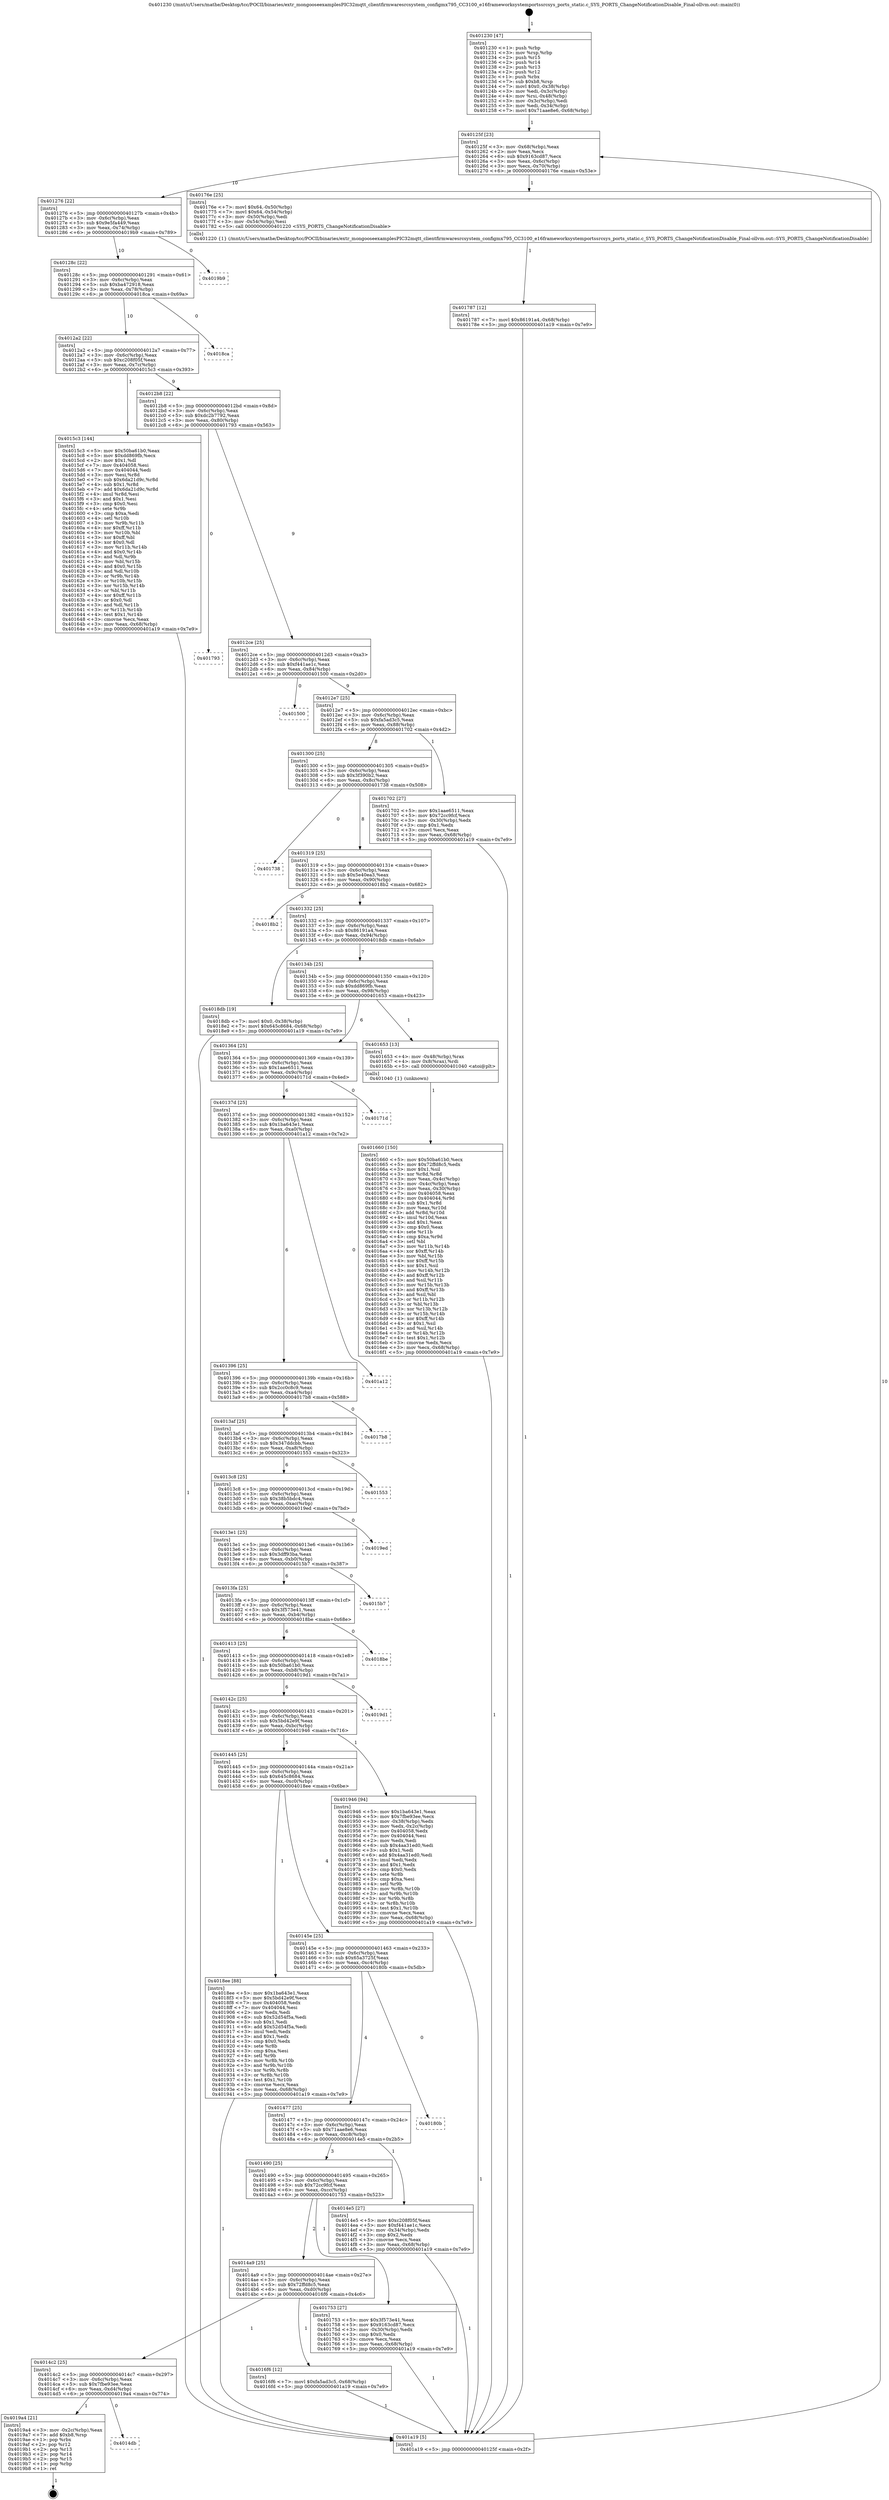 digraph "0x401230" {
  label = "0x401230 (/mnt/c/Users/mathe/Desktop/tcc/POCII/binaries/extr_mongooseexamplesPIC32mqtt_clientfirmwaresrcsystem_configmx795_CC3100_e16frameworksystemportssrcsys_ports_static.c_SYS_PORTS_ChangeNotificationDisable_Final-ollvm.out::main(0))"
  labelloc = "t"
  node[shape=record]

  Entry [label="",width=0.3,height=0.3,shape=circle,fillcolor=black,style=filled]
  "0x40125f" [label="{
     0x40125f [23]\l
     | [instrs]\l
     &nbsp;&nbsp;0x40125f \<+3\>: mov -0x68(%rbp),%eax\l
     &nbsp;&nbsp;0x401262 \<+2\>: mov %eax,%ecx\l
     &nbsp;&nbsp;0x401264 \<+6\>: sub $0x9163cd87,%ecx\l
     &nbsp;&nbsp;0x40126a \<+3\>: mov %eax,-0x6c(%rbp)\l
     &nbsp;&nbsp;0x40126d \<+3\>: mov %ecx,-0x70(%rbp)\l
     &nbsp;&nbsp;0x401270 \<+6\>: je 000000000040176e \<main+0x53e\>\l
  }"]
  "0x40176e" [label="{
     0x40176e [25]\l
     | [instrs]\l
     &nbsp;&nbsp;0x40176e \<+7\>: movl $0x64,-0x50(%rbp)\l
     &nbsp;&nbsp;0x401775 \<+7\>: movl $0x64,-0x54(%rbp)\l
     &nbsp;&nbsp;0x40177c \<+3\>: mov -0x50(%rbp),%edi\l
     &nbsp;&nbsp;0x40177f \<+3\>: mov -0x54(%rbp),%esi\l
     &nbsp;&nbsp;0x401782 \<+5\>: call 0000000000401220 \<SYS_PORTS_ChangeNotificationDisable\>\l
     | [calls]\l
     &nbsp;&nbsp;0x401220 \{1\} (/mnt/c/Users/mathe/Desktop/tcc/POCII/binaries/extr_mongooseexamplesPIC32mqtt_clientfirmwaresrcsystem_configmx795_CC3100_e16frameworksystemportssrcsys_ports_static.c_SYS_PORTS_ChangeNotificationDisable_Final-ollvm.out::SYS_PORTS_ChangeNotificationDisable)\l
  }"]
  "0x401276" [label="{
     0x401276 [22]\l
     | [instrs]\l
     &nbsp;&nbsp;0x401276 \<+5\>: jmp 000000000040127b \<main+0x4b\>\l
     &nbsp;&nbsp;0x40127b \<+3\>: mov -0x6c(%rbp),%eax\l
     &nbsp;&nbsp;0x40127e \<+5\>: sub $0x9e5fa449,%eax\l
     &nbsp;&nbsp;0x401283 \<+3\>: mov %eax,-0x74(%rbp)\l
     &nbsp;&nbsp;0x401286 \<+6\>: je 00000000004019b9 \<main+0x789\>\l
  }"]
  Exit [label="",width=0.3,height=0.3,shape=circle,fillcolor=black,style=filled,peripheries=2]
  "0x4019b9" [label="{
     0x4019b9\l
  }", style=dashed]
  "0x40128c" [label="{
     0x40128c [22]\l
     | [instrs]\l
     &nbsp;&nbsp;0x40128c \<+5\>: jmp 0000000000401291 \<main+0x61\>\l
     &nbsp;&nbsp;0x401291 \<+3\>: mov -0x6c(%rbp),%eax\l
     &nbsp;&nbsp;0x401294 \<+5\>: sub $0xba472918,%eax\l
     &nbsp;&nbsp;0x401299 \<+3\>: mov %eax,-0x78(%rbp)\l
     &nbsp;&nbsp;0x40129c \<+6\>: je 00000000004018ca \<main+0x69a\>\l
  }"]
  "0x4014db" [label="{
     0x4014db\l
  }", style=dashed]
  "0x4018ca" [label="{
     0x4018ca\l
  }", style=dashed]
  "0x4012a2" [label="{
     0x4012a2 [22]\l
     | [instrs]\l
     &nbsp;&nbsp;0x4012a2 \<+5\>: jmp 00000000004012a7 \<main+0x77\>\l
     &nbsp;&nbsp;0x4012a7 \<+3\>: mov -0x6c(%rbp),%eax\l
     &nbsp;&nbsp;0x4012aa \<+5\>: sub $0xc208f05f,%eax\l
     &nbsp;&nbsp;0x4012af \<+3\>: mov %eax,-0x7c(%rbp)\l
     &nbsp;&nbsp;0x4012b2 \<+6\>: je 00000000004015c3 \<main+0x393\>\l
  }"]
  "0x4019a4" [label="{
     0x4019a4 [21]\l
     | [instrs]\l
     &nbsp;&nbsp;0x4019a4 \<+3\>: mov -0x2c(%rbp),%eax\l
     &nbsp;&nbsp;0x4019a7 \<+7\>: add $0xb8,%rsp\l
     &nbsp;&nbsp;0x4019ae \<+1\>: pop %rbx\l
     &nbsp;&nbsp;0x4019af \<+2\>: pop %r12\l
     &nbsp;&nbsp;0x4019b1 \<+2\>: pop %r13\l
     &nbsp;&nbsp;0x4019b3 \<+2\>: pop %r14\l
     &nbsp;&nbsp;0x4019b5 \<+2\>: pop %r15\l
     &nbsp;&nbsp;0x4019b7 \<+1\>: pop %rbp\l
     &nbsp;&nbsp;0x4019b8 \<+1\>: ret\l
  }"]
  "0x4015c3" [label="{
     0x4015c3 [144]\l
     | [instrs]\l
     &nbsp;&nbsp;0x4015c3 \<+5\>: mov $0x50ba61b0,%eax\l
     &nbsp;&nbsp;0x4015c8 \<+5\>: mov $0xdd869fb,%ecx\l
     &nbsp;&nbsp;0x4015cd \<+2\>: mov $0x1,%dl\l
     &nbsp;&nbsp;0x4015cf \<+7\>: mov 0x404058,%esi\l
     &nbsp;&nbsp;0x4015d6 \<+7\>: mov 0x404044,%edi\l
     &nbsp;&nbsp;0x4015dd \<+3\>: mov %esi,%r8d\l
     &nbsp;&nbsp;0x4015e0 \<+7\>: sub $0x6da21d9c,%r8d\l
     &nbsp;&nbsp;0x4015e7 \<+4\>: sub $0x1,%r8d\l
     &nbsp;&nbsp;0x4015eb \<+7\>: add $0x6da21d9c,%r8d\l
     &nbsp;&nbsp;0x4015f2 \<+4\>: imul %r8d,%esi\l
     &nbsp;&nbsp;0x4015f6 \<+3\>: and $0x1,%esi\l
     &nbsp;&nbsp;0x4015f9 \<+3\>: cmp $0x0,%esi\l
     &nbsp;&nbsp;0x4015fc \<+4\>: sete %r9b\l
     &nbsp;&nbsp;0x401600 \<+3\>: cmp $0xa,%edi\l
     &nbsp;&nbsp;0x401603 \<+4\>: setl %r10b\l
     &nbsp;&nbsp;0x401607 \<+3\>: mov %r9b,%r11b\l
     &nbsp;&nbsp;0x40160a \<+4\>: xor $0xff,%r11b\l
     &nbsp;&nbsp;0x40160e \<+3\>: mov %r10b,%bl\l
     &nbsp;&nbsp;0x401611 \<+3\>: xor $0xff,%bl\l
     &nbsp;&nbsp;0x401614 \<+3\>: xor $0x0,%dl\l
     &nbsp;&nbsp;0x401617 \<+3\>: mov %r11b,%r14b\l
     &nbsp;&nbsp;0x40161a \<+4\>: and $0x0,%r14b\l
     &nbsp;&nbsp;0x40161e \<+3\>: and %dl,%r9b\l
     &nbsp;&nbsp;0x401621 \<+3\>: mov %bl,%r15b\l
     &nbsp;&nbsp;0x401624 \<+4\>: and $0x0,%r15b\l
     &nbsp;&nbsp;0x401628 \<+3\>: and %dl,%r10b\l
     &nbsp;&nbsp;0x40162b \<+3\>: or %r9b,%r14b\l
     &nbsp;&nbsp;0x40162e \<+3\>: or %r10b,%r15b\l
     &nbsp;&nbsp;0x401631 \<+3\>: xor %r15b,%r14b\l
     &nbsp;&nbsp;0x401634 \<+3\>: or %bl,%r11b\l
     &nbsp;&nbsp;0x401637 \<+4\>: xor $0xff,%r11b\l
     &nbsp;&nbsp;0x40163b \<+3\>: or $0x0,%dl\l
     &nbsp;&nbsp;0x40163e \<+3\>: and %dl,%r11b\l
     &nbsp;&nbsp;0x401641 \<+3\>: or %r11b,%r14b\l
     &nbsp;&nbsp;0x401644 \<+4\>: test $0x1,%r14b\l
     &nbsp;&nbsp;0x401648 \<+3\>: cmovne %ecx,%eax\l
     &nbsp;&nbsp;0x40164b \<+3\>: mov %eax,-0x68(%rbp)\l
     &nbsp;&nbsp;0x40164e \<+5\>: jmp 0000000000401a19 \<main+0x7e9\>\l
  }"]
  "0x4012b8" [label="{
     0x4012b8 [22]\l
     | [instrs]\l
     &nbsp;&nbsp;0x4012b8 \<+5\>: jmp 00000000004012bd \<main+0x8d\>\l
     &nbsp;&nbsp;0x4012bd \<+3\>: mov -0x6c(%rbp),%eax\l
     &nbsp;&nbsp;0x4012c0 \<+5\>: sub $0xdc2b7792,%eax\l
     &nbsp;&nbsp;0x4012c5 \<+3\>: mov %eax,-0x80(%rbp)\l
     &nbsp;&nbsp;0x4012c8 \<+6\>: je 0000000000401793 \<main+0x563\>\l
  }"]
  "0x401787" [label="{
     0x401787 [12]\l
     | [instrs]\l
     &nbsp;&nbsp;0x401787 \<+7\>: movl $0x86191a4,-0x68(%rbp)\l
     &nbsp;&nbsp;0x40178e \<+5\>: jmp 0000000000401a19 \<main+0x7e9\>\l
  }"]
  "0x401793" [label="{
     0x401793\l
  }", style=dashed]
  "0x4012ce" [label="{
     0x4012ce [25]\l
     | [instrs]\l
     &nbsp;&nbsp;0x4012ce \<+5\>: jmp 00000000004012d3 \<main+0xa3\>\l
     &nbsp;&nbsp;0x4012d3 \<+3\>: mov -0x6c(%rbp),%eax\l
     &nbsp;&nbsp;0x4012d6 \<+5\>: sub $0xf441ae1c,%eax\l
     &nbsp;&nbsp;0x4012db \<+6\>: mov %eax,-0x84(%rbp)\l
     &nbsp;&nbsp;0x4012e1 \<+6\>: je 0000000000401500 \<main+0x2d0\>\l
  }"]
  "0x4014c2" [label="{
     0x4014c2 [25]\l
     | [instrs]\l
     &nbsp;&nbsp;0x4014c2 \<+5\>: jmp 00000000004014c7 \<main+0x297\>\l
     &nbsp;&nbsp;0x4014c7 \<+3\>: mov -0x6c(%rbp),%eax\l
     &nbsp;&nbsp;0x4014ca \<+5\>: sub $0x7fbe93ee,%eax\l
     &nbsp;&nbsp;0x4014cf \<+6\>: mov %eax,-0xd4(%rbp)\l
     &nbsp;&nbsp;0x4014d5 \<+6\>: je 00000000004019a4 \<main+0x774\>\l
  }"]
  "0x401500" [label="{
     0x401500\l
  }", style=dashed]
  "0x4012e7" [label="{
     0x4012e7 [25]\l
     | [instrs]\l
     &nbsp;&nbsp;0x4012e7 \<+5\>: jmp 00000000004012ec \<main+0xbc\>\l
     &nbsp;&nbsp;0x4012ec \<+3\>: mov -0x6c(%rbp),%eax\l
     &nbsp;&nbsp;0x4012ef \<+5\>: sub $0xfa5ad3c5,%eax\l
     &nbsp;&nbsp;0x4012f4 \<+6\>: mov %eax,-0x88(%rbp)\l
     &nbsp;&nbsp;0x4012fa \<+6\>: je 0000000000401702 \<main+0x4d2\>\l
  }"]
  "0x4016f6" [label="{
     0x4016f6 [12]\l
     | [instrs]\l
     &nbsp;&nbsp;0x4016f6 \<+7\>: movl $0xfa5ad3c5,-0x68(%rbp)\l
     &nbsp;&nbsp;0x4016fd \<+5\>: jmp 0000000000401a19 \<main+0x7e9\>\l
  }"]
  "0x401702" [label="{
     0x401702 [27]\l
     | [instrs]\l
     &nbsp;&nbsp;0x401702 \<+5\>: mov $0x1aae6511,%eax\l
     &nbsp;&nbsp;0x401707 \<+5\>: mov $0x72cc9fcf,%ecx\l
     &nbsp;&nbsp;0x40170c \<+3\>: mov -0x30(%rbp),%edx\l
     &nbsp;&nbsp;0x40170f \<+3\>: cmp $0x1,%edx\l
     &nbsp;&nbsp;0x401712 \<+3\>: cmovl %ecx,%eax\l
     &nbsp;&nbsp;0x401715 \<+3\>: mov %eax,-0x68(%rbp)\l
     &nbsp;&nbsp;0x401718 \<+5\>: jmp 0000000000401a19 \<main+0x7e9\>\l
  }"]
  "0x401300" [label="{
     0x401300 [25]\l
     | [instrs]\l
     &nbsp;&nbsp;0x401300 \<+5\>: jmp 0000000000401305 \<main+0xd5\>\l
     &nbsp;&nbsp;0x401305 \<+3\>: mov -0x6c(%rbp),%eax\l
     &nbsp;&nbsp;0x401308 \<+5\>: sub $0x3f390b2,%eax\l
     &nbsp;&nbsp;0x40130d \<+6\>: mov %eax,-0x8c(%rbp)\l
     &nbsp;&nbsp;0x401313 \<+6\>: je 0000000000401738 \<main+0x508\>\l
  }"]
  "0x4014a9" [label="{
     0x4014a9 [25]\l
     | [instrs]\l
     &nbsp;&nbsp;0x4014a9 \<+5\>: jmp 00000000004014ae \<main+0x27e\>\l
     &nbsp;&nbsp;0x4014ae \<+3\>: mov -0x6c(%rbp),%eax\l
     &nbsp;&nbsp;0x4014b1 \<+5\>: sub $0x72ffd8c5,%eax\l
     &nbsp;&nbsp;0x4014b6 \<+6\>: mov %eax,-0xd0(%rbp)\l
     &nbsp;&nbsp;0x4014bc \<+6\>: je 00000000004016f6 \<main+0x4c6\>\l
  }"]
  "0x401738" [label="{
     0x401738\l
  }", style=dashed]
  "0x401319" [label="{
     0x401319 [25]\l
     | [instrs]\l
     &nbsp;&nbsp;0x401319 \<+5\>: jmp 000000000040131e \<main+0xee\>\l
     &nbsp;&nbsp;0x40131e \<+3\>: mov -0x6c(%rbp),%eax\l
     &nbsp;&nbsp;0x401321 \<+5\>: sub $0x5e40ea3,%eax\l
     &nbsp;&nbsp;0x401326 \<+6\>: mov %eax,-0x90(%rbp)\l
     &nbsp;&nbsp;0x40132c \<+6\>: je 00000000004018b2 \<main+0x682\>\l
  }"]
  "0x401753" [label="{
     0x401753 [27]\l
     | [instrs]\l
     &nbsp;&nbsp;0x401753 \<+5\>: mov $0x3f573e41,%eax\l
     &nbsp;&nbsp;0x401758 \<+5\>: mov $0x9163cd87,%ecx\l
     &nbsp;&nbsp;0x40175d \<+3\>: mov -0x30(%rbp),%edx\l
     &nbsp;&nbsp;0x401760 \<+3\>: cmp $0x0,%edx\l
     &nbsp;&nbsp;0x401763 \<+3\>: cmove %ecx,%eax\l
     &nbsp;&nbsp;0x401766 \<+3\>: mov %eax,-0x68(%rbp)\l
     &nbsp;&nbsp;0x401769 \<+5\>: jmp 0000000000401a19 \<main+0x7e9\>\l
  }"]
  "0x4018b2" [label="{
     0x4018b2\l
  }", style=dashed]
  "0x401332" [label="{
     0x401332 [25]\l
     | [instrs]\l
     &nbsp;&nbsp;0x401332 \<+5\>: jmp 0000000000401337 \<main+0x107\>\l
     &nbsp;&nbsp;0x401337 \<+3\>: mov -0x6c(%rbp),%eax\l
     &nbsp;&nbsp;0x40133a \<+5\>: sub $0x86191a4,%eax\l
     &nbsp;&nbsp;0x40133f \<+6\>: mov %eax,-0x94(%rbp)\l
     &nbsp;&nbsp;0x401345 \<+6\>: je 00000000004018db \<main+0x6ab\>\l
  }"]
  "0x401660" [label="{
     0x401660 [150]\l
     | [instrs]\l
     &nbsp;&nbsp;0x401660 \<+5\>: mov $0x50ba61b0,%ecx\l
     &nbsp;&nbsp;0x401665 \<+5\>: mov $0x72ffd8c5,%edx\l
     &nbsp;&nbsp;0x40166a \<+3\>: mov $0x1,%sil\l
     &nbsp;&nbsp;0x40166d \<+3\>: xor %r8d,%r8d\l
     &nbsp;&nbsp;0x401670 \<+3\>: mov %eax,-0x4c(%rbp)\l
     &nbsp;&nbsp;0x401673 \<+3\>: mov -0x4c(%rbp),%eax\l
     &nbsp;&nbsp;0x401676 \<+3\>: mov %eax,-0x30(%rbp)\l
     &nbsp;&nbsp;0x401679 \<+7\>: mov 0x404058,%eax\l
     &nbsp;&nbsp;0x401680 \<+8\>: mov 0x404044,%r9d\l
     &nbsp;&nbsp;0x401688 \<+4\>: sub $0x1,%r8d\l
     &nbsp;&nbsp;0x40168c \<+3\>: mov %eax,%r10d\l
     &nbsp;&nbsp;0x40168f \<+3\>: add %r8d,%r10d\l
     &nbsp;&nbsp;0x401692 \<+4\>: imul %r10d,%eax\l
     &nbsp;&nbsp;0x401696 \<+3\>: and $0x1,%eax\l
     &nbsp;&nbsp;0x401699 \<+3\>: cmp $0x0,%eax\l
     &nbsp;&nbsp;0x40169c \<+4\>: sete %r11b\l
     &nbsp;&nbsp;0x4016a0 \<+4\>: cmp $0xa,%r9d\l
     &nbsp;&nbsp;0x4016a4 \<+3\>: setl %bl\l
     &nbsp;&nbsp;0x4016a7 \<+3\>: mov %r11b,%r14b\l
     &nbsp;&nbsp;0x4016aa \<+4\>: xor $0xff,%r14b\l
     &nbsp;&nbsp;0x4016ae \<+3\>: mov %bl,%r15b\l
     &nbsp;&nbsp;0x4016b1 \<+4\>: xor $0xff,%r15b\l
     &nbsp;&nbsp;0x4016b5 \<+4\>: xor $0x1,%sil\l
     &nbsp;&nbsp;0x4016b9 \<+3\>: mov %r14b,%r12b\l
     &nbsp;&nbsp;0x4016bc \<+4\>: and $0xff,%r12b\l
     &nbsp;&nbsp;0x4016c0 \<+3\>: and %sil,%r11b\l
     &nbsp;&nbsp;0x4016c3 \<+3\>: mov %r15b,%r13b\l
     &nbsp;&nbsp;0x4016c6 \<+4\>: and $0xff,%r13b\l
     &nbsp;&nbsp;0x4016ca \<+3\>: and %sil,%bl\l
     &nbsp;&nbsp;0x4016cd \<+3\>: or %r11b,%r12b\l
     &nbsp;&nbsp;0x4016d0 \<+3\>: or %bl,%r13b\l
     &nbsp;&nbsp;0x4016d3 \<+3\>: xor %r13b,%r12b\l
     &nbsp;&nbsp;0x4016d6 \<+3\>: or %r15b,%r14b\l
     &nbsp;&nbsp;0x4016d9 \<+4\>: xor $0xff,%r14b\l
     &nbsp;&nbsp;0x4016dd \<+4\>: or $0x1,%sil\l
     &nbsp;&nbsp;0x4016e1 \<+3\>: and %sil,%r14b\l
     &nbsp;&nbsp;0x4016e4 \<+3\>: or %r14b,%r12b\l
     &nbsp;&nbsp;0x4016e7 \<+4\>: test $0x1,%r12b\l
     &nbsp;&nbsp;0x4016eb \<+3\>: cmovne %edx,%ecx\l
     &nbsp;&nbsp;0x4016ee \<+3\>: mov %ecx,-0x68(%rbp)\l
     &nbsp;&nbsp;0x4016f1 \<+5\>: jmp 0000000000401a19 \<main+0x7e9\>\l
  }"]
  "0x4018db" [label="{
     0x4018db [19]\l
     | [instrs]\l
     &nbsp;&nbsp;0x4018db \<+7\>: movl $0x0,-0x38(%rbp)\l
     &nbsp;&nbsp;0x4018e2 \<+7\>: movl $0x645c8684,-0x68(%rbp)\l
     &nbsp;&nbsp;0x4018e9 \<+5\>: jmp 0000000000401a19 \<main+0x7e9\>\l
  }"]
  "0x40134b" [label="{
     0x40134b [25]\l
     | [instrs]\l
     &nbsp;&nbsp;0x40134b \<+5\>: jmp 0000000000401350 \<main+0x120\>\l
     &nbsp;&nbsp;0x401350 \<+3\>: mov -0x6c(%rbp),%eax\l
     &nbsp;&nbsp;0x401353 \<+5\>: sub $0xdd869fb,%eax\l
     &nbsp;&nbsp;0x401358 \<+6\>: mov %eax,-0x98(%rbp)\l
     &nbsp;&nbsp;0x40135e \<+6\>: je 0000000000401653 \<main+0x423\>\l
  }"]
  "0x401230" [label="{
     0x401230 [47]\l
     | [instrs]\l
     &nbsp;&nbsp;0x401230 \<+1\>: push %rbp\l
     &nbsp;&nbsp;0x401231 \<+3\>: mov %rsp,%rbp\l
     &nbsp;&nbsp;0x401234 \<+2\>: push %r15\l
     &nbsp;&nbsp;0x401236 \<+2\>: push %r14\l
     &nbsp;&nbsp;0x401238 \<+2\>: push %r13\l
     &nbsp;&nbsp;0x40123a \<+2\>: push %r12\l
     &nbsp;&nbsp;0x40123c \<+1\>: push %rbx\l
     &nbsp;&nbsp;0x40123d \<+7\>: sub $0xb8,%rsp\l
     &nbsp;&nbsp;0x401244 \<+7\>: movl $0x0,-0x38(%rbp)\l
     &nbsp;&nbsp;0x40124b \<+3\>: mov %edi,-0x3c(%rbp)\l
     &nbsp;&nbsp;0x40124e \<+4\>: mov %rsi,-0x48(%rbp)\l
     &nbsp;&nbsp;0x401252 \<+3\>: mov -0x3c(%rbp),%edi\l
     &nbsp;&nbsp;0x401255 \<+3\>: mov %edi,-0x34(%rbp)\l
     &nbsp;&nbsp;0x401258 \<+7\>: movl $0x71aae8e6,-0x68(%rbp)\l
  }"]
  "0x401653" [label="{
     0x401653 [13]\l
     | [instrs]\l
     &nbsp;&nbsp;0x401653 \<+4\>: mov -0x48(%rbp),%rax\l
     &nbsp;&nbsp;0x401657 \<+4\>: mov 0x8(%rax),%rdi\l
     &nbsp;&nbsp;0x40165b \<+5\>: call 0000000000401040 \<atoi@plt\>\l
     | [calls]\l
     &nbsp;&nbsp;0x401040 \{1\} (unknown)\l
  }"]
  "0x401364" [label="{
     0x401364 [25]\l
     | [instrs]\l
     &nbsp;&nbsp;0x401364 \<+5\>: jmp 0000000000401369 \<main+0x139\>\l
     &nbsp;&nbsp;0x401369 \<+3\>: mov -0x6c(%rbp),%eax\l
     &nbsp;&nbsp;0x40136c \<+5\>: sub $0x1aae6511,%eax\l
     &nbsp;&nbsp;0x401371 \<+6\>: mov %eax,-0x9c(%rbp)\l
     &nbsp;&nbsp;0x401377 \<+6\>: je 000000000040171d \<main+0x4ed\>\l
  }"]
  "0x401a19" [label="{
     0x401a19 [5]\l
     | [instrs]\l
     &nbsp;&nbsp;0x401a19 \<+5\>: jmp 000000000040125f \<main+0x2f\>\l
  }"]
  "0x40171d" [label="{
     0x40171d\l
  }", style=dashed]
  "0x40137d" [label="{
     0x40137d [25]\l
     | [instrs]\l
     &nbsp;&nbsp;0x40137d \<+5\>: jmp 0000000000401382 \<main+0x152\>\l
     &nbsp;&nbsp;0x401382 \<+3\>: mov -0x6c(%rbp),%eax\l
     &nbsp;&nbsp;0x401385 \<+5\>: sub $0x1ba643e1,%eax\l
     &nbsp;&nbsp;0x40138a \<+6\>: mov %eax,-0xa0(%rbp)\l
     &nbsp;&nbsp;0x401390 \<+6\>: je 0000000000401a12 \<main+0x7e2\>\l
  }"]
  "0x401490" [label="{
     0x401490 [25]\l
     | [instrs]\l
     &nbsp;&nbsp;0x401490 \<+5\>: jmp 0000000000401495 \<main+0x265\>\l
     &nbsp;&nbsp;0x401495 \<+3\>: mov -0x6c(%rbp),%eax\l
     &nbsp;&nbsp;0x401498 \<+5\>: sub $0x72cc9fcf,%eax\l
     &nbsp;&nbsp;0x40149d \<+6\>: mov %eax,-0xcc(%rbp)\l
     &nbsp;&nbsp;0x4014a3 \<+6\>: je 0000000000401753 \<main+0x523\>\l
  }"]
  "0x401a12" [label="{
     0x401a12\l
  }", style=dashed]
  "0x401396" [label="{
     0x401396 [25]\l
     | [instrs]\l
     &nbsp;&nbsp;0x401396 \<+5\>: jmp 000000000040139b \<main+0x16b\>\l
     &nbsp;&nbsp;0x40139b \<+3\>: mov -0x6c(%rbp),%eax\l
     &nbsp;&nbsp;0x40139e \<+5\>: sub $0x2cc0c8c9,%eax\l
     &nbsp;&nbsp;0x4013a3 \<+6\>: mov %eax,-0xa4(%rbp)\l
     &nbsp;&nbsp;0x4013a9 \<+6\>: je 00000000004017b8 \<main+0x588\>\l
  }"]
  "0x4014e5" [label="{
     0x4014e5 [27]\l
     | [instrs]\l
     &nbsp;&nbsp;0x4014e5 \<+5\>: mov $0xc208f05f,%eax\l
     &nbsp;&nbsp;0x4014ea \<+5\>: mov $0xf441ae1c,%ecx\l
     &nbsp;&nbsp;0x4014ef \<+3\>: mov -0x34(%rbp),%edx\l
     &nbsp;&nbsp;0x4014f2 \<+3\>: cmp $0x2,%edx\l
     &nbsp;&nbsp;0x4014f5 \<+3\>: cmovne %ecx,%eax\l
     &nbsp;&nbsp;0x4014f8 \<+3\>: mov %eax,-0x68(%rbp)\l
     &nbsp;&nbsp;0x4014fb \<+5\>: jmp 0000000000401a19 \<main+0x7e9\>\l
  }"]
  "0x4017b8" [label="{
     0x4017b8\l
  }", style=dashed]
  "0x4013af" [label="{
     0x4013af [25]\l
     | [instrs]\l
     &nbsp;&nbsp;0x4013af \<+5\>: jmp 00000000004013b4 \<main+0x184\>\l
     &nbsp;&nbsp;0x4013b4 \<+3\>: mov -0x6c(%rbp),%eax\l
     &nbsp;&nbsp;0x4013b7 \<+5\>: sub $0x347ddcbb,%eax\l
     &nbsp;&nbsp;0x4013bc \<+6\>: mov %eax,-0xa8(%rbp)\l
     &nbsp;&nbsp;0x4013c2 \<+6\>: je 0000000000401553 \<main+0x323\>\l
  }"]
  "0x401477" [label="{
     0x401477 [25]\l
     | [instrs]\l
     &nbsp;&nbsp;0x401477 \<+5\>: jmp 000000000040147c \<main+0x24c\>\l
     &nbsp;&nbsp;0x40147c \<+3\>: mov -0x6c(%rbp),%eax\l
     &nbsp;&nbsp;0x40147f \<+5\>: sub $0x71aae8e6,%eax\l
     &nbsp;&nbsp;0x401484 \<+6\>: mov %eax,-0xc8(%rbp)\l
     &nbsp;&nbsp;0x40148a \<+6\>: je 00000000004014e5 \<main+0x2b5\>\l
  }"]
  "0x401553" [label="{
     0x401553\l
  }", style=dashed]
  "0x4013c8" [label="{
     0x4013c8 [25]\l
     | [instrs]\l
     &nbsp;&nbsp;0x4013c8 \<+5\>: jmp 00000000004013cd \<main+0x19d\>\l
     &nbsp;&nbsp;0x4013cd \<+3\>: mov -0x6c(%rbp),%eax\l
     &nbsp;&nbsp;0x4013d0 \<+5\>: sub $0x38b5bdc4,%eax\l
     &nbsp;&nbsp;0x4013d5 \<+6\>: mov %eax,-0xac(%rbp)\l
     &nbsp;&nbsp;0x4013db \<+6\>: je 00000000004019ed \<main+0x7bd\>\l
  }"]
  "0x40180b" [label="{
     0x40180b\l
  }", style=dashed]
  "0x4019ed" [label="{
     0x4019ed\l
  }", style=dashed]
  "0x4013e1" [label="{
     0x4013e1 [25]\l
     | [instrs]\l
     &nbsp;&nbsp;0x4013e1 \<+5\>: jmp 00000000004013e6 \<main+0x1b6\>\l
     &nbsp;&nbsp;0x4013e6 \<+3\>: mov -0x6c(%rbp),%eax\l
     &nbsp;&nbsp;0x4013e9 \<+5\>: sub $0x3dff93ba,%eax\l
     &nbsp;&nbsp;0x4013ee \<+6\>: mov %eax,-0xb0(%rbp)\l
     &nbsp;&nbsp;0x4013f4 \<+6\>: je 00000000004015b7 \<main+0x387\>\l
  }"]
  "0x40145e" [label="{
     0x40145e [25]\l
     | [instrs]\l
     &nbsp;&nbsp;0x40145e \<+5\>: jmp 0000000000401463 \<main+0x233\>\l
     &nbsp;&nbsp;0x401463 \<+3\>: mov -0x6c(%rbp),%eax\l
     &nbsp;&nbsp;0x401466 \<+5\>: sub $0x65a3725f,%eax\l
     &nbsp;&nbsp;0x40146b \<+6\>: mov %eax,-0xc4(%rbp)\l
     &nbsp;&nbsp;0x401471 \<+6\>: je 000000000040180b \<main+0x5db\>\l
  }"]
  "0x4015b7" [label="{
     0x4015b7\l
  }", style=dashed]
  "0x4013fa" [label="{
     0x4013fa [25]\l
     | [instrs]\l
     &nbsp;&nbsp;0x4013fa \<+5\>: jmp 00000000004013ff \<main+0x1cf\>\l
     &nbsp;&nbsp;0x4013ff \<+3\>: mov -0x6c(%rbp),%eax\l
     &nbsp;&nbsp;0x401402 \<+5\>: sub $0x3f573e41,%eax\l
     &nbsp;&nbsp;0x401407 \<+6\>: mov %eax,-0xb4(%rbp)\l
     &nbsp;&nbsp;0x40140d \<+6\>: je 00000000004018be \<main+0x68e\>\l
  }"]
  "0x4018ee" [label="{
     0x4018ee [88]\l
     | [instrs]\l
     &nbsp;&nbsp;0x4018ee \<+5\>: mov $0x1ba643e1,%eax\l
     &nbsp;&nbsp;0x4018f3 \<+5\>: mov $0x5bd42e9f,%ecx\l
     &nbsp;&nbsp;0x4018f8 \<+7\>: mov 0x404058,%edx\l
     &nbsp;&nbsp;0x4018ff \<+7\>: mov 0x404044,%esi\l
     &nbsp;&nbsp;0x401906 \<+2\>: mov %edx,%edi\l
     &nbsp;&nbsp;0x401908 \<+6\>: sub $0x52d54f5a,%edi\l
     &nbsp;&nbsp;0x40190e \<+3\>: sub $0x1,%edi\l
     &nbsp;&nbsp;0x401911 \<+6\>: add $0x52d54f5a,%edi\l
     &nbsp;&nbsp;0x401917 \<+3\>: imul %edi,%edx\l
     &nbsp;&nbsp;0x40191a \<+3\>: and $0x1,%edx\l
     &nbsp;&nbsp;0x40191d \<+3\>: cmp $0x0,%edx\l
     &nbsp;&nbsp;0x401920 \<+4\>: sete %r8b\l
     &nbsp;&nbsp;0x401924 \<+3\>: cmp $0xa,%esi\l
     &nbsp;&nbsp;0x401927 \<+4\>: setl %r9b\l
     &nbsp;&nbsp;0x40192b \<+3\>: mov %r8b,%r10b\l
     &nbsp;&nbsp;0x40192e \<+3\>: and %r9b,%r10b\l
     &nbsp;&nbsp;0x401931 \<+3\>: xor %r9b,%r8b\l
     &nbsp;&nbsp;0x401934 \<+3\>: or %r8b,%r10b\l
     &nbsp;&nbsp;0x401937 \<+4\>: test $0x1,%r10b\l
     &nbsp;&nbsp;0x40193b \<+3\>: cmovne %ecx,%eax\l
     &nbsp;&nbsp;0x40193e \<+3\>: mov %eax,-0x68(%rbp)\l
     &nbsp;&nbsp;0x401941 \<+5\>: jmp 0000000000401a19 \<main+0x7e9\>\l
  }"]
  "0x4018be" [label="{
     0x4018be\l
  }", style=dashed]
  "0x401413" [label="{
     0x401413 [25]\l
     | [instrs]\l
     &nbsp;&nbsp;0x401413 \<+5\>: jmp 0000000000401418 \<main+0x1e8\>\l
     &nbsp;&nbsp;0x401418 \<+3\>: mov -0x6c(%rbp),%eax\l
     &nbsp;&nbsp;0x40141b \<+5\>: sub $0x50ba61b0,%eax\l
     &nbsp;&nbsp;0x401420 \<+6\>: mov %eax,-0xb8(%rbp)\l
     &nbsp;&nbsp;0x401426 \<+6\>: je 00000000004019d1 \<main+0x7a1\>\l
  }"]
  "0x401445" [label="{
     0x401445 [25]\l
     | [instrs]\l
     &nbsp;&nbsp;0x401445 \<+5\>: jmp 000000000040144a \<main+0x21a\>\l
     &nbsp;&nbsp;0x40144a \<+3\>: mov -0x6c(%rbp),%eax\l
     &nbsp;&nbsp;0x40144d \<+5\>: sub $0x645c8684,%eax\l
     &nbsp;&nbsp;0x401452 \<+6\>: mov %eax,-0xc0(%rbp)\l
     &nbsp;&nbsp;0x401458 \<+6\>: je 00000000004018ee \<main+0x6be\>\l
  }"]
  "0x4019d1" [label="{
     0x4019d1\l
  }", style=dashed]
  "0x40142c" [label="{
     0x40142c [25]\l
     | [instrs]\l
     &nbsp;&nbsp;0x40142c \<+5\>: jmp 0000000000401431 \<main+0x201\>\l
     &nbsp;&nbsp;0x401431 \<+3\>: mov -0x6c(%rbp),%eax\l
     &nbsp;&nbsp;0x401434 \<+5\>: sub $0x5bd42e9f,%eax\l
     &nbsp;&nbsp;0x401439 \<+6\>: mov %eax,-0xbc(%rbp)\l
     &nbsp;&nbsp;0x40143f \<+6\>: je 0000000000401946 \<main+0x716\>\l
  }"]
  "0x401946" [label="{
     0x401946 [94]\l
     | [instrs]\l
     &nbsp;&nbsp;0x401946 \<+5\>: mov $0x1ba643e1,%eax\l
     &nbsp;&nbsp;0x40194b \<+5\>: mov $0x7fbe93ee,%ecx\l
     &nbsp;&nbsp;0x401950 \<+3\>: mov -0x38(%rbp),%edx\l
     &nbsp;&nbsp;0x401953 \<+3\>: mov %edx,-0x2c(%rbp)\l
     &nbsp;&nbsp;0x401956 \<+7\>: mov 0x404058,%edx\l
     &nbsp;&nbsp;0x40195d \<+7\>: mov 0x404044,%esi\l
     &nbsp;&nbsp;0x401964 \<+2\>: mov %edx,%edi\l
     &nbsp;&nbsp;0x401966 \<+6\>: sub $0x4aa31ed0,%edi\l
     &nbsp;&nbsp;0x40196c \<+3\>: sub $0x1,%edi\l
     &nbsp;&nbsp;0x40196f \<+6\>: add $0x4aa31ed0,%edi\l
     &nbsp;&nbsp;0x401975 \<+3\>: imul %edi,%edx\l
     &nbsp;&nbsp;0x401978 \<+3\>: and $0x1,%edx\l
     &nbsp;&nbsp;0x40197b \<+3\>: cmp $0x0,%edx\l
     &nbsp;&nbsp;0x40197e \<+4\>: sete %r8b\l
     &nbsp;&nbsp;0x401982 \<+3\>: cmp $0xa,%esi\l
     &nbsp;&nbsp;0x401985 \<+4\>: setl %r9b\l
     &nbsp;&nbsp;0x401989 \<+3\>: mov %r8b,%r10b\l
     &nbsp;&nbsp;0x40198c \<+3\>: and %r9b,%r10b\l
     &nbsp;&nbsp;0x40198f \<+3\>: xor %r9b,%r8b\l
     &nbsp;&nbsp;0x401992 \<+3\>: or %r8b,%r10b\l
     &nbsp;&nbsp;0x401995 \<+4\>: test $0x1,%r10b\l
     &nbsp;&nbsp;0x401999 \<+3\>: cmovne %ecx,%eax\l
     &nbsp;&nbsp;0x40199c \<+3\>: mov %eax,-0x68(%rbp)\l
     &nbsp;&nbsp;0x40199f \<+5\>: jmp 0000000000401a19 \<main+0x7e9\>\l
  }"]
  Entry -> "0x401230" [label=" 1"]
  "0x40125f" -> "0x40176e" [label=" 1"]
  "0x40125f" -> "0x401276" [label=" 10"]
  "0x4019a4" -> Exit [label=" 1"]
  "0x401276" -> "0x4019b9" [label=" 0"]
  "0x401276" -> "0x40128c" [label=" 10"]
  "0x4014c2" -> "0x4014db" [label=" 0"]
  "0x40128c" -> "0x4018ca" [label=" 0"]
  "0x40128c" -> "0x4012a2" [label=" 10"]
  "0x4014c2" -> "0x4019a4" [label=" 1"]
  "0x4012a2" -> "0x4015c3" [label=" 1"]
  "0x4012a2" -> "0x4012b8" [label=" 9"]
  "0x401946" -> "0x401a19" [label=" 1"]
  "0x4012b8" -> "0x401793" [label=" 0"]
  "0x4012b8" -> "0x4012ce" [label=" 9"]
  "0x4018ee" -> "0x401a19" [label=" 1"]
  "0x4012ce" -> "0x401500" [label=" 0"]
  "0x4012ce" -> "0x4012e7" [label=" 9"]
  "0x4018db" -> "0x401a19" [label=" 1"]
  "0x4012e7" -> "0x401702" [label=" 1"]
  "0x4012e7" -> "0x401300" [label=" 8"]
  "0x401787" -> "0x401a19" [label=" 1"]
  "0x401300" -> "0x401738" [label=" 0"]
  "0x401300" -> "0x401319" [label=" 8"]
  "0x401753" -> "0x401a19" [label=" 1"]
  "0x401319" -> "0x4018b2" [label=" 0"]
  "0x401319" -> "0x401332" [label=" 8"]
  "0x401702" -> "0x401a19" [label=" 1"]
  "0x401332" -> "0x4018db" [label=" 1"]
  "0x401332" -> "0x40134b" [label=" 7"]
  "0x4014a9" -> "0x4014c2" [label=" 1"]
  "0x40134b" -> "0x401653" [label=" 1"]
  "0x40134b" -> "0x401364" [label=" 6"]
  "0x4014a9" -> "0x4016f6" [label=" 1"]
  "0x401364" -> "0x40171d" [label=" 0"]
  "0x401364" -> "0x40137d" [label=" 6"]
  "0x40176e" -> "0x401787" [label=" 1"]
  "0x40137d" -> "0x401a12" [label=" 0"]
  "0x40137d" -> "0x401396" [label=" 6"]
  "0x401490" -> "0x4014a9" [label=" 2"]
  "0x401396" -> "0x4017b8" [label=" 0"]
  "0x401396" -> "0x4013af" [label=" 6"]
  "0x401490" -> "0x401753" [label=" 1"]
  "0x4013af" -> "0x401553" [label=" 0"]
  "0x4013af" -> "0x4013c8" [label=" 6"]
  "0x401660" -> "0x401a19" [label=" 1"]
  "0x4013c8" -> "0x4019ed" [label=" 0"]
  "0x4013c8" -> "0x4013e1" [label=" 6"]
  "0x401653" -> "0x401660" [label=" 1"]
  "0x4013e1" -> "0x4015b7" [label=" 0"]
  "0x4013e1" -> "0x4013fa" [label=" 6"]
  "0x401a19" -> "0x40125f" [label=" 10"]
  "0x4013fa" -> "0x4018be" [label=" 0"]
  "0x4013fa" -> "0x401413" [label=" 6"]
  "0x401230" -> "0x40125f" [label=" 1"]
  "0x401413" -> "0x4019d1" [label=" 0"]
  "0x401413" -> "0x40142c" [label=" 6"]
  "0x401477" -> "0x401490" [label=" 3"]
  "0x40142c" -> "0x401946" [label=" 1"]
  "0x40142c" -> "0x401445" [label=" 5"]
  "0x4014e5" -> "0x401a19" [label=" 1"]
  "0x401445" -> "0x4018ee" [label=" 1"]
  "0x401445" -> "0x40145e" [label=" 4"]
  "0x4015c3" -> "0x401a19" [label=" 1"]
  "0x40145e" -> "0x40180b" [label=" 0"]
  "0x40145e" -> "0x401477" [label=" 4"]
  "0x4016f6" -> "0x401a19" [label=" 1"]
  "0x401477" -> "0x4014e5" [label=" 1"]
}
